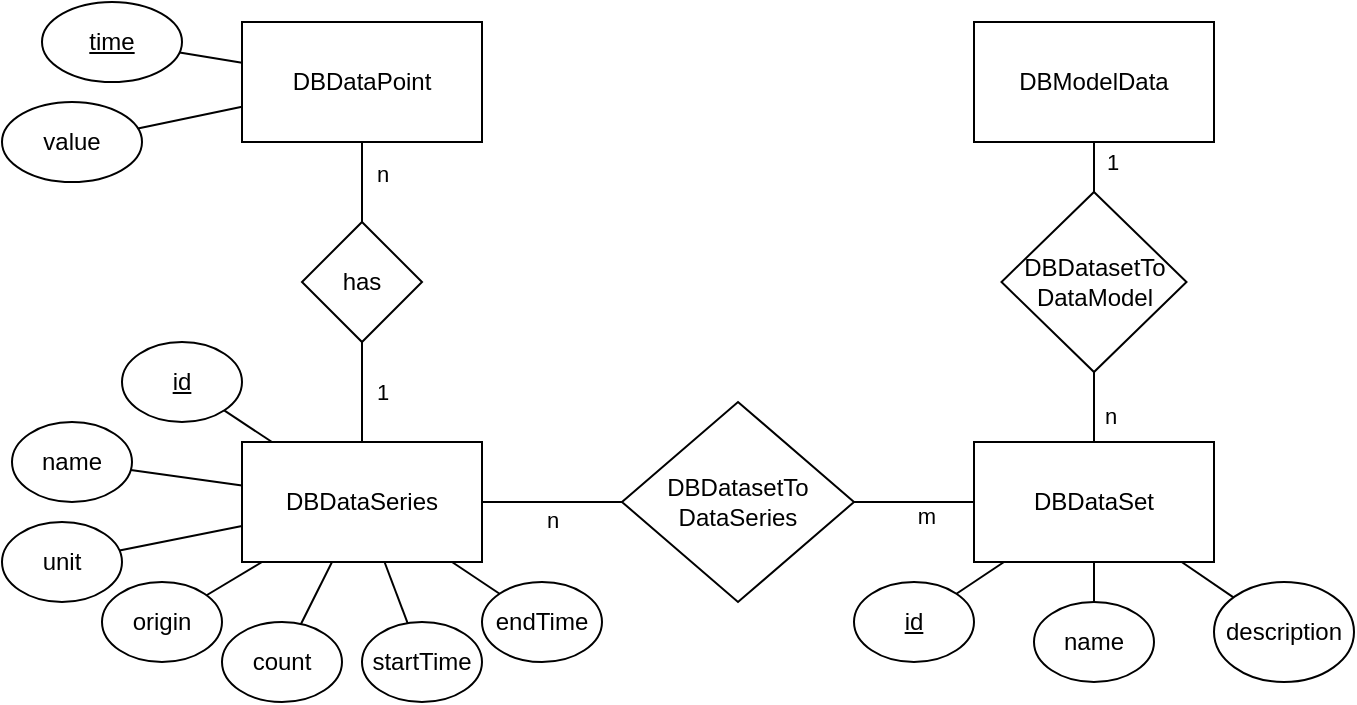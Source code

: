 <mxfile version="25.0.3">
  <diagram name="Seite-1" id="ZR5x7h3e0QuyjikBqRg2">
    <mxGraphModel dx="1145" dy="660" grid="1" gridSize="10" guides="1" tooltips="1" connect="1" arrows="1" fold="1" page="1" pageScale="1" pageWidth="827" pageHeight="1169" math="0" shadow="0">
      <root>
        <mxCell id="0" />
        <mxCell id="1" parent="0" />
        <mxCell id="9SOMrdYDkAPutPGt2trF-18" value="1" style="edgeStyle=none;rounded=0;orthogonalLoop=1;jettySize=auto;html=1;endArrow=none;endFill=0;entryX=0.5;entryY=1;entryDx=0;entryDy=0;" edge="1" parent="1" target="9SOMrdYDkAPutPGt2trF-17">
          <mxGeometry y="-10" relative="1" as="geometry">
            <mxPoint x="210" y="230" as="sourcePoint" />
            <mxPoint x="210" y="185" as="targetPoint" />
            <mxPoint as="offset" />
          </mxGeometry>
        </mxCell>
        <mxCell id="9SOMrdYDkAPutPGt2trF-1" value="DBDataPoint" style="rounded=0;whiteSpace=wrap;html=1;" vertex="1" parent="1">
          <mxGeometry x="150" y="20" width="120" height="60" as="geometry" />
        </mxCell>
        <mxCell id="9SOMrdYDkAPutPGt2trF-26" style="edgeStyle=none;rounded=0;orthogonalLoop=1;jettySize=auto;html=1;endArrow=none;endFill=0;" edge="1" parent="1" source="9SOMrdYDkAPutPGt2trF-2" target="9SOMrdYDkAPutPGt2trF-23">
          <mxGeometry relative="1" as="geometry" />
        </mxCell>
        <mxCell id="9SOMrdYDkAPutPGt2trF-27" style="edgeStyle=none;rounded=0;orthogonalLoop=1;jettySize=auto;html=1;endArrow=none;endFill=0;" edge="1" parent="1" source="9SOMrdYDkAPutPGt2trF-2" target="9SOMrdYDkAPutPGt2trF-24">
          <mxGeometry relative="1" as="geometry" />
        </mxCell>
        <mxCell id="9SOMrdYDkAPutPGt2trF-28" style="edgeStyle=none;rounded=0;orthogonalLoop=1;jettySize=auto;html=1;endArrow=none;endFill=0;" edge="1" parent="1" source="9SOMrdYDkAPutPGt2trF-2" target="9SOMrdYDkAPutPGt2trF-25">
          <mxGeometry relative="1" as="geometry" />
        </mxCell>
        <mxCell id="9SOMrdYDkAPutPGt2trF-2" value="DBDataSeries" style="rounded=0;whiteSpace=wrap;html=1;" vertex="1" parent="1">
          <mxGeometry x="150" y="230" width="120" height="60" as="geometry" />
        </mxCell>
        <mxCell id="9SOMrdYDkAPutPGt2trF-36" style="edgeStyle=none;rounded=0;orthogonalLoop=1;jettySize=auto;html=1;endArrow=none;endFill=0;" edge="1" parent="1" source="9SOMrdYDkAPutPGt2trF-3" target="9SOMrdYDkAPutPGt2trF-35">
          <mxGeometry relative="1" as="geometry" />
        </mxCell>
        <mxCell id="9SOMrdYDkAPutPGt2trF-39" style="edgeStyle=none;rounded=0;orthogonalLoop=1;jettySize=auto;html=1;endArrow=none;endFill=0;" edge="1" parent="1" source="9SOMrdYDkAPutPGt2trF-3" target="9SOMrdYDkAPutPGt2trF-37">
          <mxGeometry relative="1" as="geometry" />
        </mxCell>
        <mxCell id="9SOMrdYDkAPutPGt2trF-40" style="edgeStyle=none;rounded=0;orthogonalLoop=1;jettySize=auto;html=1;endArrow=none;endFill=0;" edge="1" parent="1" source="9SOMrdYDkAPutPGt2trF-3" target="9SOMrdYDkAPutPGt2trF-38">
          <mxGeometry relative="1" as="geometry" />
        </mxCell>
        <mxCell id="9SOMrdYDkAPutPGt2trF-48" style="edgeStyle=none;rounded=0;orthogonalLoop=1;jettySize=auto;html=1;endArrow=none;endFill=0;" edge="1" parent="1" source="9SOMrdYDkAPutPGt2trF-3" target="9SOMrdYDkAPutPGt2trF-5">
          <mxGeometry relative="1" as="geometry" />
        </mxCell>
        <mxCell id="9SOMrdYDkAPutPGt2trF-50" value="n" style="edgeLabel;html=1;align=center;verticalAlign=middle;resizable=0;points=[];" vertex="1" connectable="0" parent="9SOMrdYDkAPutPGt2trF-48">
          <mxGeometry x="-0.259" y="3" relative="1" as="geometry">
            <mxPoint x="11" as="offset" />
          </mxGeometry>
        </mxCell>
        <mxCell id="9SOMrdYDkAPutPGt2trF-3" value="DBDataSet" style="rounded=0;whiteSpace=wrap;html=1;" vertex="1" parent="1">
          <mxGeometry x="516" y="230" width="120" height="60" as="geometry" />
        </mxCell>
        <mxCell id="9SOMrdYDkAPutPGt2trF-42" style="edgeStyle=none;rounded=0;orthogonalLoop=1;jettySize=auto;html=1;exitX=1;exitY=0.5;exitDx=0;exitDy=0;endArrow=none;endFill=0;" edge="1" parent="1" source="9SOMrdYDkAPutPGt2trF-4" target="9SOMrdYDkAPutPGt2trF-3">
          <mxGeometry relative="1" as="geometry" />
        </mxCell>
        <mxCell id="9SOMrdYDkAPutPGt2trF-45" value="m" style="edgeLabel;html=1;align=center;verticalAlign=middle;resizable=0;points=[];" vertex="1" connectable="0" parent="9SOMrdYDkAPutPGt2trF-42">
          <mxGeometry x="0.015" y="-2" relative="1" as="geometry">
            <mxPoint x="5" y="5" as="offset" />
          </mxGeometry>
        </mxCell>
        <mxCell id="9SOMrdYDkAPutPGt2trF-43" style="edgeStyle=none;rounded=0;orthogonalLoop=1;jettySize=auto;html=1;exitX=0;exitY=0.5;exitDx=0;exitDy=0;endArrow=none;endFill=0;" edge="1" parent="1" source="9SOMrdYDkAPutPGt2trF-4" target="9SOMrdYDkAPutPGt2trF-2">
          <mxGeometry relative="1" as="geometry" />
        </mxCell>
        <mxCell id="9SOMrdYDkAPutPGt2trF-44" value="n" style="edgeLabel;html=1;align=center;verticalAlign=middle;resizable=0;points=[];" vertex="1" connectable="0" parent="9SOMrdYDkAPutPGt2trF-43">
          <mxGeometry x="0.006" y="2" relative="1" as="geometry">
            <mxPoint y="7" as="offset" />
          </mxGeometry>
        </mxCell>
        <mxCell id="9SOMrdYDkAPutPGt2trF-4" value="&lt;div&gt;DBDatasetTo&lt;/div&gt;&lt;div&gt;DataSeries&lt;/div&gt;" style="rhombus;whiteSpace=wrap;html=1;" vertex="1" parent="1">
          <mxGeometry x="340" y="210" width="116" height="100" as="geometry" />
        </mxCell>
        <mxCell id="9SOMrdYDkAPutPGt2trF-47" style="edgeStyle=none;rounded=0;orthogonalLoop=1;jettySize=auto;html=1;endArrow=none;endFill=0;" edge="1" parent="1" source="9SOMrdYDkAPutPGt2trF-5" target="9SOMrdYDkAPutPGt2trF-46">
          <mxGeometry relative="1" as="geometry" />
        </mxCell>
        <mxCell id="9SOMrdYDkAPutPGt2trF-49" value="1" style="edgeLabel;html=1;align=center;verticalAlign=middle;resizable=0;points=[];" vertex="1" connectable="0" parent="9SOMrdYDkAPutPGt2trF-47">
          <mxGeometry x="0.196" y="-1" relative="1" as="geometry">
            <mxPoint x="8" as="offset" />
          </mxGeometry>
        </mxCell>
        <mxCell id="9SOMrdYDkAPutPGt2trF-5" value="&lt;div&gt;DBDatasetTo&lt;/div&gt;&lt;div&gt;DataModel&lt;/div&gt;" style="rhombus;whiteSpace=wrap;html=1;" vertex="1" parent="1">
          <mxGeometry x="529.75" y="105" width="92.5" height="90" as="geometry" />
        </mxCell>
        <mxCell id="9SOMrdYDkAPutPGt2trF-10" style="edgeStyle=none;rounded=0;orthogonalLoop=1;jettySize=auto;html=1;endArrow=none;endFill=0;" edge="1" parent="1" source="9SOMrdYDkAPutPGt2trF-7" target="9SOMrdYDkAPutPGt2trF-1">
          <mxGeometry relative="1" as="geometry" />
        </mxCell>
        <mxCell id="9SOMrdYDkAPutPGt2trF-7" value="&lt;u&gt;time&lt;/u&gt;" style="ellipse;whiteSpace=wrap;html=1;" vertex="1" parent="1">
          <mxGeometry x="50" y="10" width="70" height="40" as="geometry" />
        </mxCell>
        <mxCell id="9SOMrdYDkAPutPGt2trF-11" style="edgeStyle=none;rounded=0;orthogonalLoop=1;jettySize=auto;html=1;endArrow=none;endFill=0;" edge="1" parent="1" source="9SOMrdYDkAPutPGt2trF-8" target="9SOMrdYDkAPutPGt2trF-1">
          <mxGeometry relative="1" as="geometry" />
        </mxCell>
        <mxCell id="9SOMrdYDkAPutPGt2trF-8" value="value" style="ellipse;whiteSpace=wrap;html=1;" vertex="1" parent="1">
          <mxGeometry x="30" y="60" width="70" height="40" as="geometry" />
        </mxCell>
        <mxCell id="9SOMrdYDkAPutPGt2trF-15" style="edgeStyle=none;rounded=0;orthogonalLoop=1;jettySize=auto;html=1;endArrow=none;endFill=0;" edge="1" parent="1" source="9SOMrdYDkAPutPGt2trF-14" target="9SOMrdYDkAPutPGt2trF-2">
          <mxGeometry relative="1" as="geometry" />
        </mxCell>
        <mxCell id="9SOMrdYDkAPutPGt2trF-14" value="&lt;u&gt;id&lt;/u&gt;" style="ellipse;whiteSpace=wrap;html=1;" vertex="1" parent="1">
          <mxGeometry x="90" y="180" width="60" height="40" as="geometry" />
        </mxCell>
        <mxCell id="9SOMrdYDkAPutPGt2trF-19" style="edgeStyle=none;rounded=0;orthogonalLoop=1;jettySize=auto;html=1;endArrow=none;endFill=0;exitX=0.5;exitY=0;exitDx=0;exitDy=0;" edge="1" parent="1" source="9SOMrdYDkAPutPGt2trF-17" target="9SOMrdYDkAPutPGt2trF-1">
          <mxGeometry relative="1" as="geometry">
            <mxPoint x="210" y="115" as="sourcePoint" />
          </mxGeometry>
        </mxCell>
        <mxCell id="9SOMrdYDkAPutPGt2trF-52" value="n" style="edgeLabel;html=1;align=center;verticalAlign=middle;resizable=0;points=[];" vertex="1" connectable="0" parent="9SOMrdYDkAPutPGt2trF-19">
          <mxGeometry x="0.202" y="-2" relative="1" as="geometry">
            <mxPoint x="8" as="offset" />
          </mxGeometry>
        </mxCell>
        <mxCell id="9SOMrdYDkAPutPGt2trF-17" value="has" style="rhombus;whiteSpace=wrap;html=1;strokeColor=default;" vertex="1" parent="1">
          <mxGeometry x="180" y="120" width="60" height="60" as="geometry" />
        </mxCell>
        <mxCell id="9SOMrdYDkAPutPGt2trF-23" value="name" style="ellipse;whiteSpace=wrap;html=1;" vertex="1" parent="1">
          <mxGeometry x="35" y="220" width="60" height="40" as="geometry" />
        </mxCell>
        <mxCell id="9SOMrdYDkAPutPGt2trF-24" value="unit" style="ellipse;whiteSpace=wrap;html=1;" vertex="1" parent="1">
          <mxGeometry x="30" y="270" width="60" height="40" as="geometry" />
        </mxCell>
        <mxCell id="9SOMrdYDkAPutPGt2trF-25" value="origin" style="ellipse;whiteSpace=wrap;html=1;" vertex="1" parent="1">
          <mxGeometry x="80" y="300" width="60" height="40" as="geometry" />
        </mxCell>
        <mxCell id="9SOMrdYDkAPutPGt2trF-32" style="edgeStyle=none;rounded=0;orthogonalLoop=1;jettySize=auto;html=1;endArrow=none;endFill=0;" edge="1" parent="1" source="9SOMrdYDkAPutPGt2trF-29" target="9SOMrdYDkAPutPGt2trF-2">
          <mxGeometry relative="1" as="geometry" />
        </mxCell>
        <mxCell id="9SOMrdYDkAPutPGt2trF-29" value="count" style="ellipse;whiteSpace=wrap;html=1;" vertex="1" parent="1">
          <mxGeometry x="140" y="320" width="60" height="40" as="geometry" />
        </mxCell>
        <mxCell id="9SOMrdYDkAPutPGt2trF-33" style="edgeStyle=none;rounded=0;orthogonalLoop=1;jettySize=auto;html=1;endArrow=none;endFill=0;" edge="1" parent="1" source="9SOMrdYDkAPutPGt2trF-30" target="9SOMrdYDkAPutPGt2trF-2">
          <mxGeometry relative="1" as="geometry" />
        </mxCell>
        <mxCell id="9SOMrdYDkAPutPGt2trF-30" value="startTime" style="ellipse;whiteSpace=wrap;html=1;" vertex="1" parent="1">
          <mxGeometry x="210" y="320" width="60" height="40" as="geometry" />
        </mxCell>
        <mxCell id="9SOMrdYDkAPutPGt2trF-34" style="edgeStyle=none;rounded=0;orthogonalLoop=1;jettySize=auto;html=1;endArrow=none;endFill=0;" edge="1" parent="1" source="9SOMrdYDkAPutPGt2trF-31" target="9SOMrdYDkAPutPGt2trF-2">
          <mxGeometry relative="1" as="geometry" />
        </mxCell>
        <mxCell id="9SOMrdYDkAPutPGt2trF-31" value="endTime" style="ellipse;whiteSpace=wrap;html=1;" vertex="1" parent="1">
          <mxGeometry x="270" y="300" width="60" height="40" as="geometry" />
        </mxCell>
        <mxCell id="9SOMrdYDkAPutPGt2trF-35" value="&lt;u&gt;id&lt;/u&gt;" style="ellipse;whiteSpace=wrap;html=1;" vertex="1" parent="1">
          <mxGeometry x="456" y="300" width="60" height="40" as="geometry" />
        </mxCell>
        <mxCell id="9SOMrdYDkAPutPGt2trF-37" value="name" style="ellipse;whiteSpace=wrap;html=1;" vertex="1" parent="1">
          <mxGeometry x="546" y="310" width="60" height="40" as="geometry" />
        </mxCell>
        <mxCell id="9SOMrdYDkAPutPGt2trF-38" value="description" style="ellipse;whiteSpace=wrap;html=1;" vertex="1" parent="1">
          <mxGeometry x="636" y="300" width="70" height="50" as="geometry" />
        </mxCell>
        <mxCell id="9SOMrdYDkAPutPGt2trF-46" value="DBModelData" style="rounded=0;whiteSpace=wrap;html=1;" vertex="1" parent="1">
          <mxGeometry x="516" y="20" width="120" height="60" as="geometry" />
        </mxCell>
      </root>
    </mxGraphModel>
  </diagram>
</mxfile>
